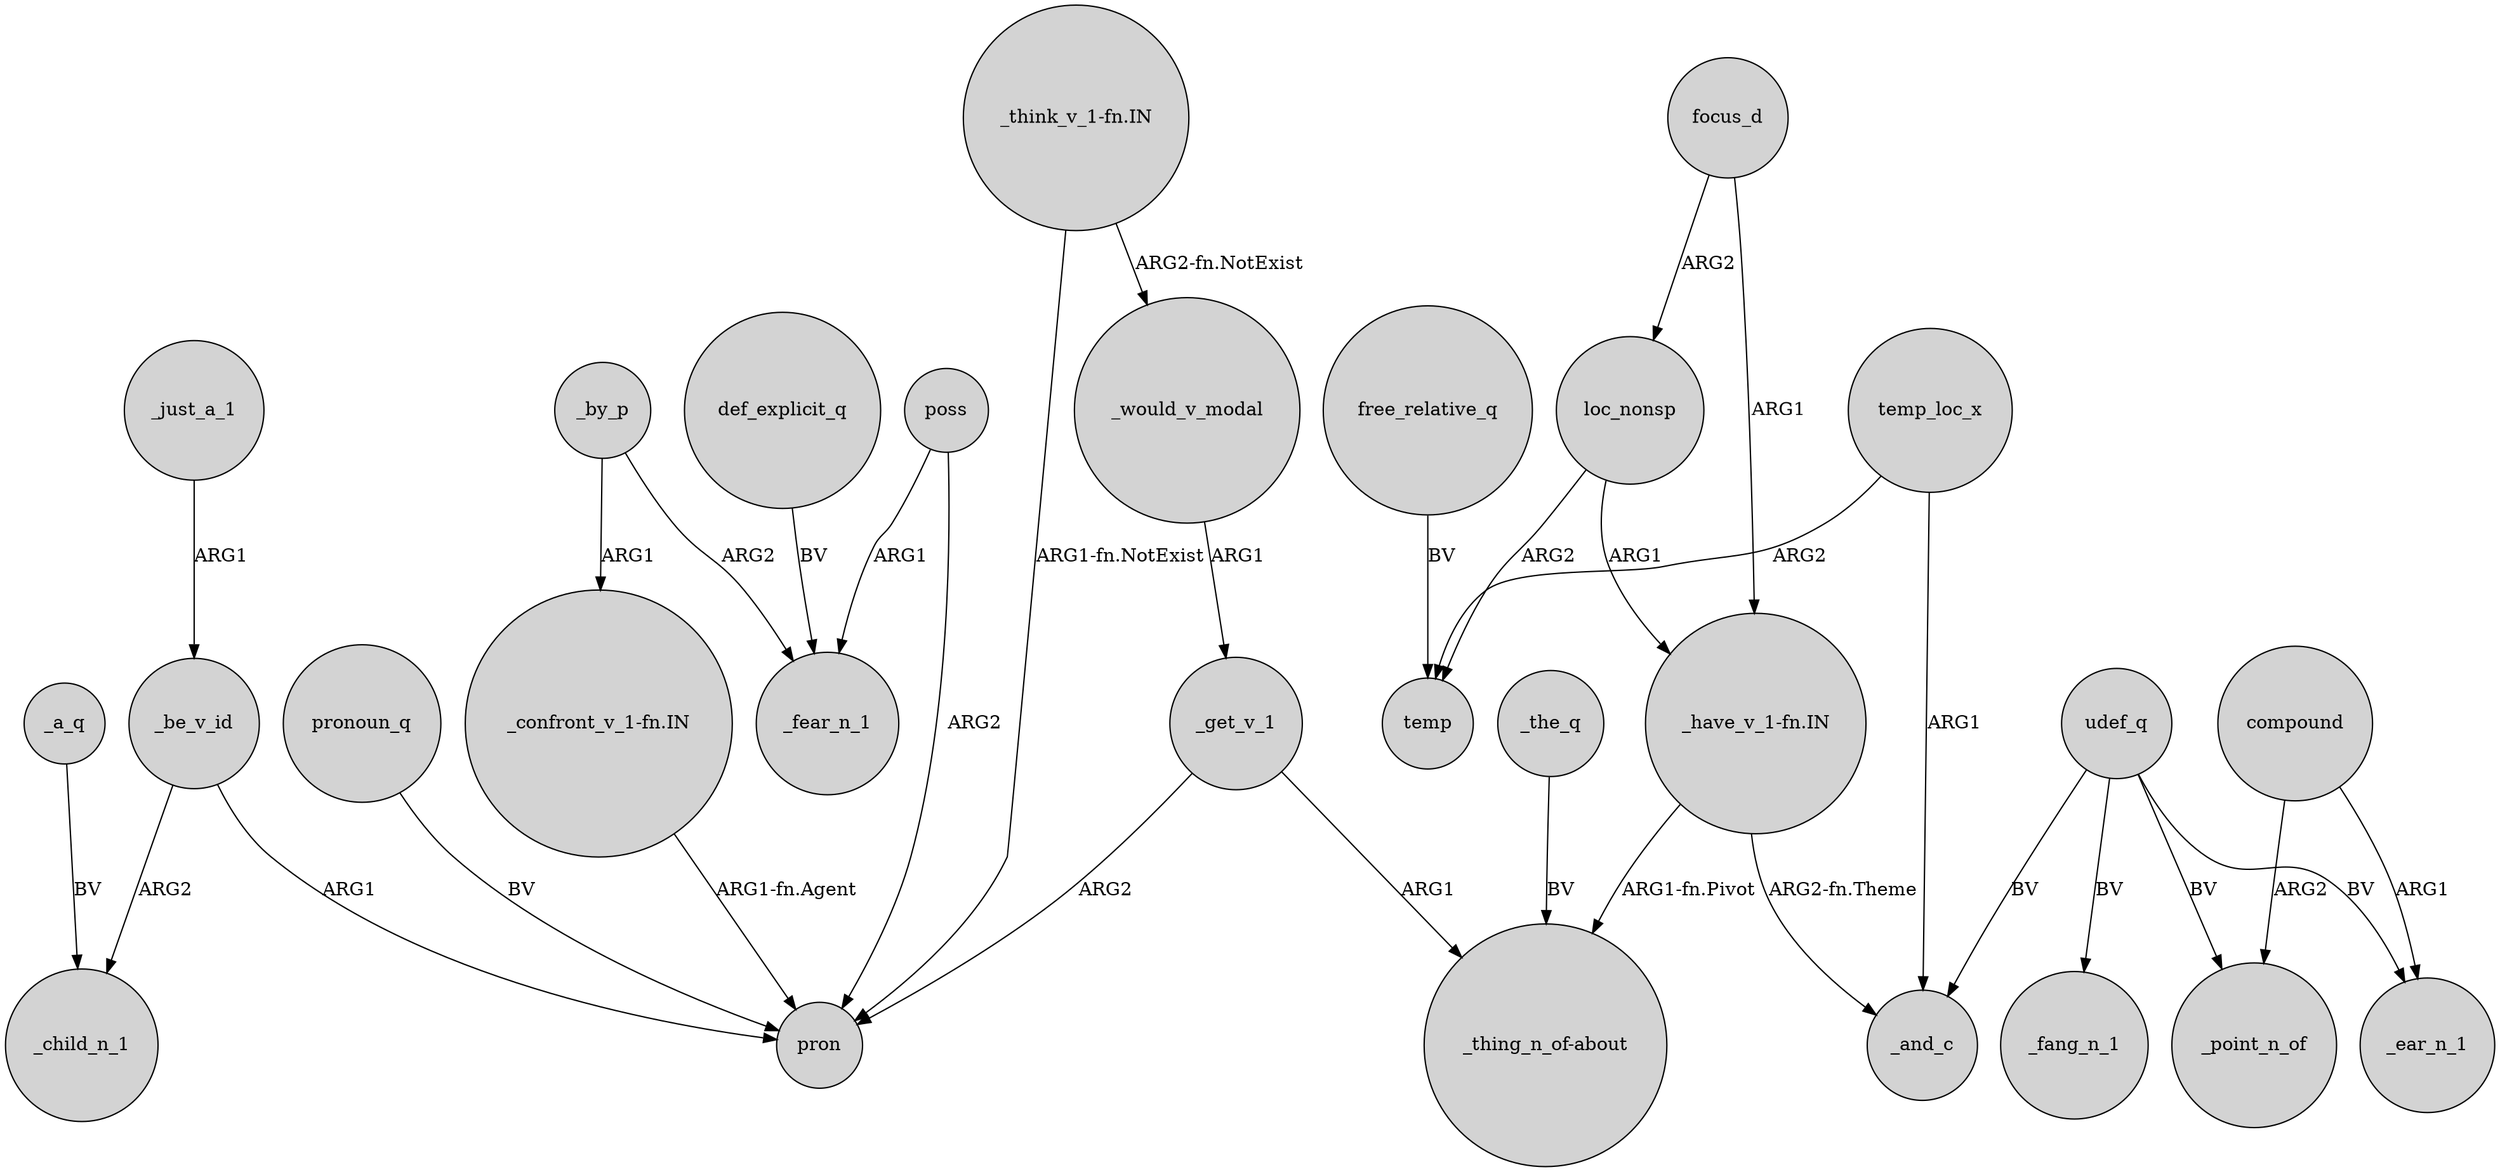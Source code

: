 digraph {
	node [shape=circle style=filled]
	focus_d -> "_have_v_1-fn.IN" [label=ARG1]
	_would_v_modal -> _get_v_1 [label=ARG1]
	focus_d -> loc_nonsp [label=ARG2]
	"_have_v_1-fn.IN" -> "_thing_n_of-about" [label="ARG1-fn.Pivot"]
	_just_a_1 -> _be_v_id [label=ARG1]
	_by_p -> "_confront_v_1-fn.IN" [label=ARG1]
	_be_v_id -> _child_n_1 [label=ARG2]
	poss -> pron [label=ARG2]
	udef_q -> _fang_n_1 [label=BV]
	"_think_v_1-fn.IN" -> pron [label="ARG1-fn.NotExist"]
	_by_p -> _fear_n_1 [label=ARG2]
	def_explicit_q -> _fear_n_1 [label=BV]
	"_have_v_1-fn.IN" -> _and_c [label="ARG2-fn.Theme"]
	temp_loc_x -> _and_c [label=ARG1]
	"_confront_v_1-fn.IN" -> pron [label="ARG1-fn.Agent"]
	_be_v_id -> pron [label=ARG1]
	poss -> _fear_n_1 [label=ARG1]
	pronoun_q -> pron [label=BV]
	_get_v_1 -> "_thing_n_of-about" [label=ARG1]
	temp_loc_x -> temp [label=ARG2]
	loc_nonsp -> temp [label=ARG2]
	_get_v_1 -> pron [label=ARG2]
	compound -> _point_n_of [label=ARG2]
	_a_q -> _child_n_1 [label=BV]
	udef_q -> _ear_n_1 [label=BV]
	"_think_v_1-fn.IN" -> _would_v_modal [label="ARG2-fn.NotExist"]
	compound -> _ear_n_1 [label=ARG1]
	_the_q -> "_thing_n_of-about" [label=BV]
	udef_q -> _and_c [label=BV]
	free_relative_q -> temp [label=BV]
	loc_nonsp -> "_have_v_1-fn.IN" [label=ARG1]
	udef_q -> _point_n_of [label=BV]
}
